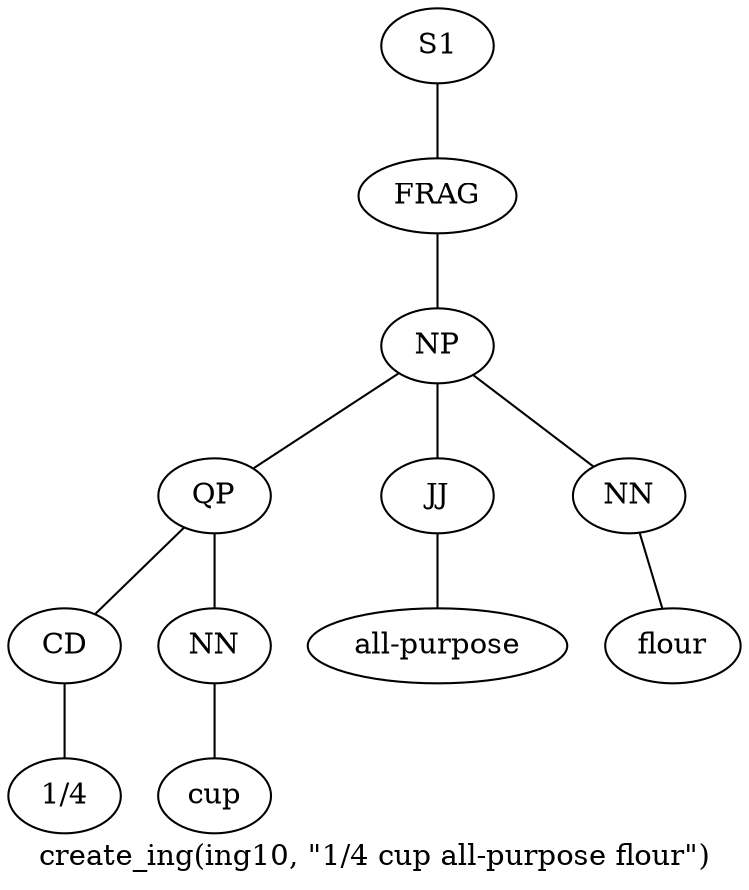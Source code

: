 graph SyntaxGraph {
	label = "create_ing(ing10, \"1/4 cup all-purpose flour\")";
	Node0 [label="S1"];
	Node1 [label="FRAG"];
	Node2 [label="NP"];
	Node3 [label="QP"];
	Node4 [label="CD"];
	Node5 [label="1/4"];
	Node6 [label="NN"];
	Node7 [label="cup"];
	Node8 [label="JJ"];
	Node9 [label="all-purpose"];
	Node10 [label="NN"];
	Node11 [label="flour"];

	Node0 -- Node1;
	Node1 -- Node2;
	Node2 -- Node3;
	Node2 -- Node8;
	Node2 -- Node10;
	Node3 -- Node4;
	Node3 -- Node6;
	Node4 -- Node5;
	Node6 -- Node7;
	Node8 -- Node9;
	Node10 -- Node11;
}